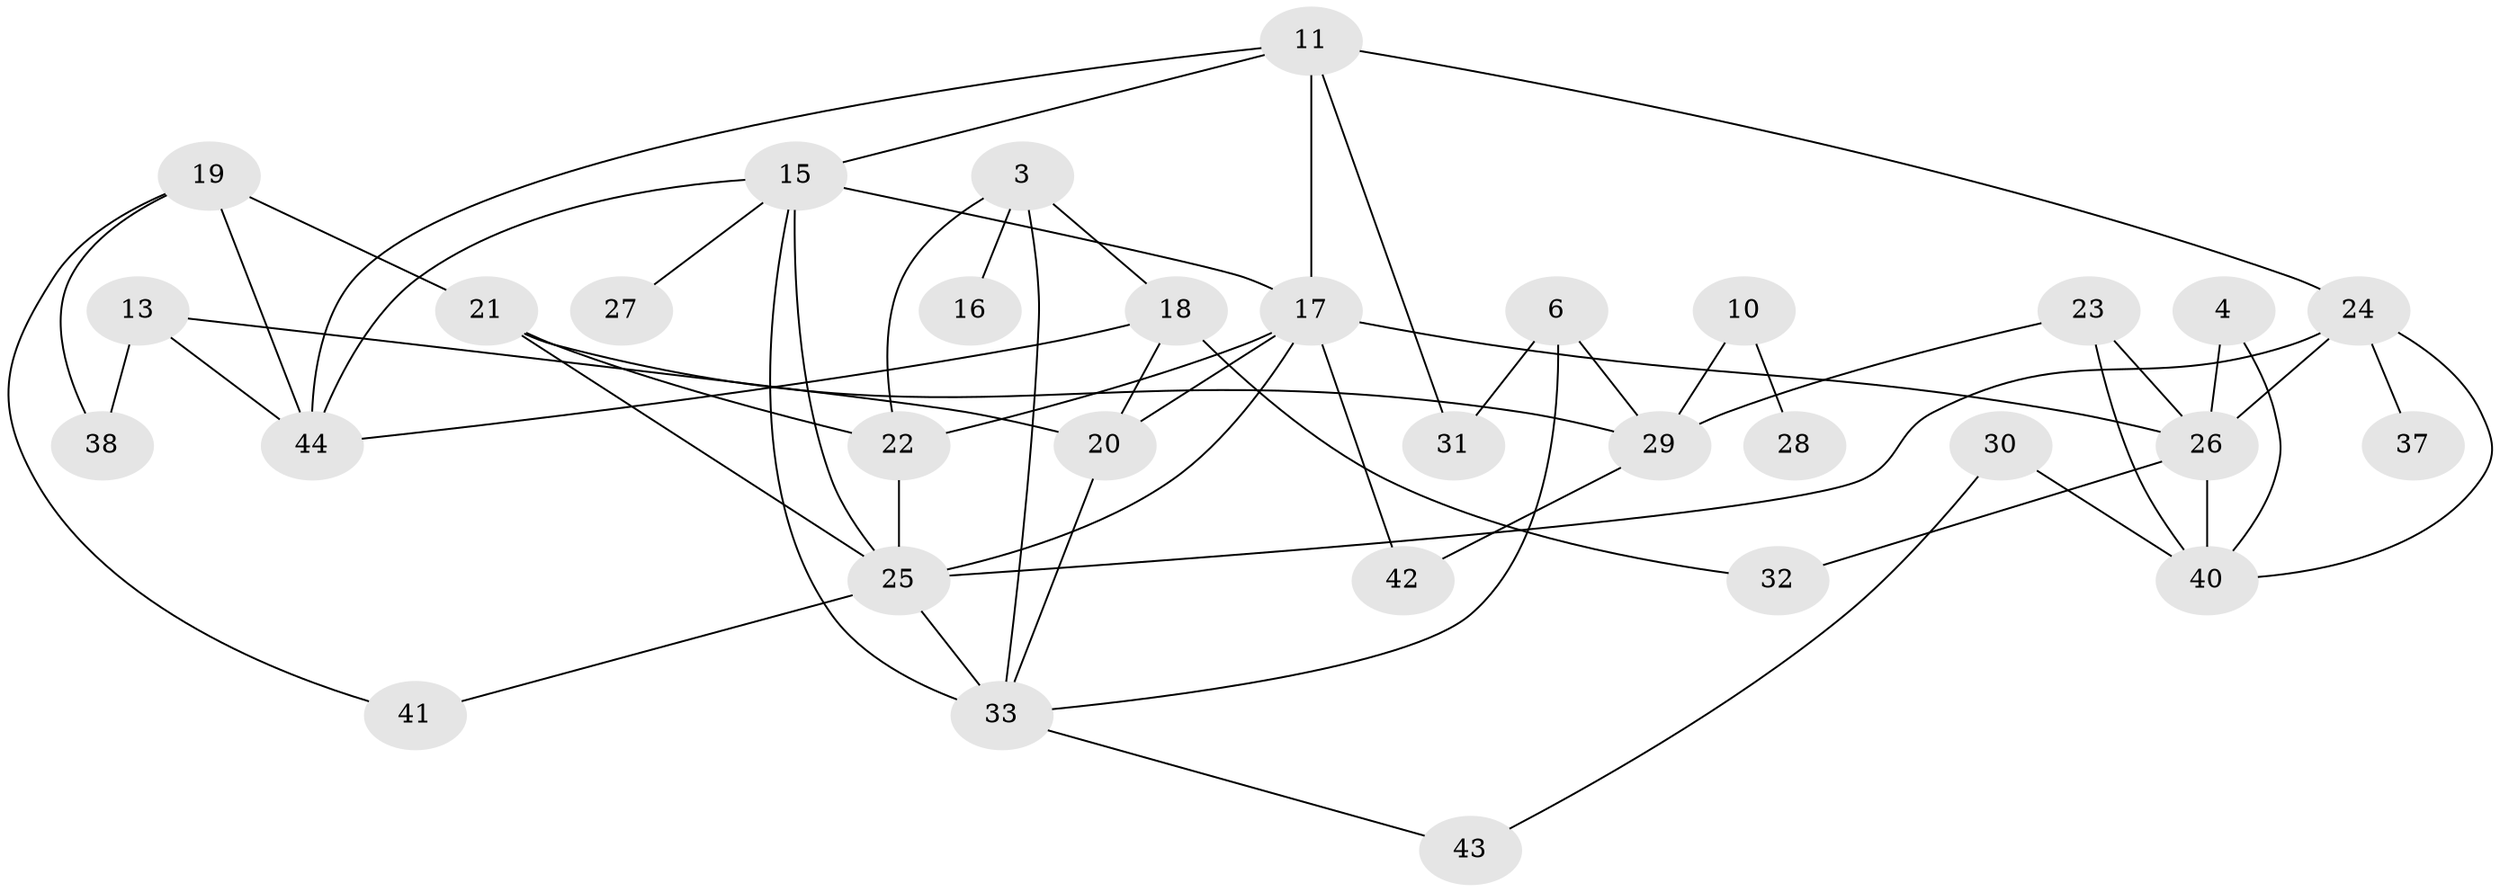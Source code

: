 // original degree distribution, {2: 0.29545454545454547, 3: 0.1590909090909091, 4: 0.13636363636363635, 5: 0.03409090909090909, 7: 0.022727272727272728, 0: 0.13636363636363635, 1: 0.17045454545454544, 6: 0.045454545454545456}
// Generated by graph-tools (version 1.1) at 2025/00/03/09/25 03:00:53]
// undirected, 32 vertices, 56 edges
graph export_dot {
graph [start="1"]
  node [color=gray90,style=filled];
  3;
  4;
  6;
  10;
  11;
  13;
  15;
  16;
  17;
  18;
  19;
  20;
  21;
  22;
  23;
  24;
  25;
  26;
  27;
  28;
  29;
  30;
  31;
  32;
  33;
  37;
  38;
  40;
  41;
  42;
  43;
  44;
  3 -- 16 [weight=1.0];
  3 -- 18 [weight=1.0];
  3 -- 22 [weight=1.0];
  3 -- 33 [weight=1.0];
  4 -- 26 [weight=1.0];
  4 -- 40 [weight=1.0];
  6 -- 29 [weight=1.0];
  6 -- 31 [weight=1.0];
  6 -- 33 [weight=1.0];
  10 -- 28 [weight=1.0];
  10 -- 29 [weight=1.0];
  11 -- 15 [weight=1.0];
  11 -- 17 [weight=1.0];
  11 -- 24 [weight=1.0];
  11 -- 31 [weight=1.0];
  11 -- 44 [weight=1.0];
  13 -- 20 [weight=1.0];
  13 -- 38 [weight=1.0];
  13 -- 44 [weight=1.0];
  15 -- 17 [weight=2.0];
  15 -- 25 [weight=2.0];
  15 -- 27 [weight=1.0];
  15 -- 33 [weight=1.0];
  15 -- 44 [weight=1.0];
  17 -- 20 [weight=1.0];
  17 -- 22 [weight=1.0];
  17 -- 25 [weight=1.0];
  17 -- 26 [weight=1.0];
  17 -- 42 [weight=1.0];
  18 -- 20 [weight=1.0];
  18 -- 32 [weight=1.0];
  18 -- 44 [weight=1.0];
  19 -- 21 [weight=2.0];
  19 -- 38 [weight=1.0];
  19 -- 41 [weight=1.0];
  19 -- 44 [weight=1.0];
  20 -- 33 [weight=1.0];
  21 -- 22 [weight=1.0];
  21 -- 25 [weight=1.0];
  21 -- 29 [weight=1.0];
  22 -- 25 [weight=1.0];
  23 -- 26 [weight=1.0];
  23 -- 29 [weight=1.0];
  23 -- 40 [weight=1.0];
  24 -- 25 [weight=1.0];
  24 -- 26 [weight=1.0];
  24 -- 37 [weight=1.0];
  24 -- 40 [weight=1.0];
  25 -- 33 [weight=2.0];
  25 -- 41 [weight=1.0];
  26 -- 32 [weight=1.0];
  26 -- 40 [weight=1.0];
  29 -- 42 [weight=1.0];
  30 -- 40 [weight=1.0];
  30 -- 43 [weight=1.0];
  33 -- 43 [weight=1.0];
}
